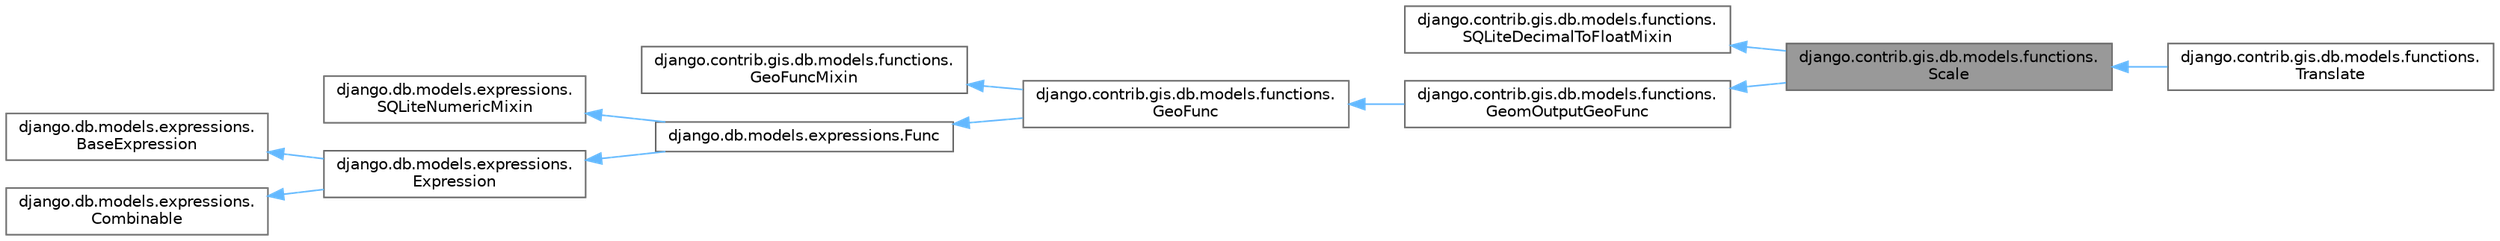 digraph "django.contrib.gis.db.models.functions.Scale"
{
 // LATEX_PDF_SIZE
  bgcolor="transparent";
  edge [fontname=Helvetica,fontsize=10,labelfontname=Helvetica,labelfontsize=10];
  node [fontname=Helvetica,fontsize=10,shape=box,height=0.2,width=0.4];
  rankdir="LR";
  Node1 [id="Node000001",label="django.contrib.gis.db.models.functions.\lScale",height=0.2,width=0.4,color="gray40", fillcolor="grey60", style="filled", fontcolor="black",tooltip=" "];
  Node2 -> Node1 [id="edge11_Node000001_Node000002",dir="back",color="steelblue1",style="solid",tooltip=" "];
  Node2 [id="Node000002",label="django.contrib.gis.db.models.functions.\lSQLiteDecimalToFloatMixin",height=0.2,width=0.4,color="gray40", fillcolor="white", style="filled",URL="$classdjango_1_1contrib_1_1gis_1_1db_1_1models_1_1functions_1_1SQLiteDecimalToFloatMixin.html",tooltip=" "];
  Node3 -> Node1 [id="edge12_Node000001_Node000003",dir="back",color="steelblue1",style="solid",tooltip=" "];
  Node3 [id="Node000003",label="django.contrib.gis.db.models.functions.\lGeomOutputGeoFunc",height=0.2,width=0.4,color="gray40", fillcolor="white", style="filled",URL="$classdjango_1_1contrib_1_1gis_1_1db_1_1models_1_1functions_1_1GeomOutputGeoFunc.html",tooltip=" "];
  Node4 -> Node3 [id="edge13_Node000003_Node000004",dir="back",color="steelblue1",style="solid",tooltip=" "];
  Node4 [id="Node000004",label="django.contrib.gis.db.models.functions.\lGeoFunc",height=0.2,width=0.4,color="gray40", fillcolor="white", style="filled",URL="$classdjango_1_1contrib_1_1gis_1_1db_1_1models_1_1functions_1_1GeoFunc.html",tooltip=" "];
  Node5 -> Node4 [id="edge14_Node000004_Node000005",dir="back",color="steelblue1",style="solid",tooltip=" "];
  Node5 [id="Node000005",label="django.contrib.gis.db.models.functions.\lGeoFuncMixin",height=0.2,width=0.4,color="gray40", fillcolor="white", style="filled",URL="$classdjango_1_1contrib_1_1gis_1_1db_1_1models_1_1functions_1_1GeoFuncMixin.html",tooltip=" "];
  Node6 -> Node4 [id="edge15_Node000004_Node000006",dir="back",color="steelblue1",style="solid",tooltip=" "];
  Node6 [id="Node000006",label="django.db.models.expressions.Func",height=0.2,width=0.4,color="gray40", fillcolor="white", style="filled",URL="$classdjango_1_1db_1_1models_1_1expressions_1_1Func.html",tooltip=" "];
  Node7 -> Node6 [id="edge16_Node000006_Node000007",dir="back",color="steelblue1",style="solid",tooltip=" "];
  Node7 [id="Node000007",label="django.db.models.expressions.\lSQLiteNumericMixin",height=0.2,width=0.4,color="gray40", fillcolor="white", style="filled",URL="$classdjango_1_1db_1_1models_1_1expressions_1_1SQLiteNumericMixin.html",tooltip=" "];
  Node8 -> Node6 [id="edge17_Node000006_Node000008",dir="back",color="steelblue1",style="solid",tooltip=" "];
  Node8 [id="Node000008",label="django.db.models.expressions.\lExpression",height=0.2,width=0.4,color="gray40", fillcolor="white", style="filled",URL="$classdjango_1_1db_1_1models_1_1expressions_1_1Expression.html",tooltip=" "];
  Node9 -> Node8 [id="edge18_Node000008_Node000009",dir="back",color="steelblue1",style="solid",tooltip=" "];
  Node9 [id="Node000009",label="django.db.models.expressions.\lBaseExpression",height=0.2,width=0.4,color="gray40", fillcolor="white", style="filled",URL="$classdjango_1_1db_1_1models_1_1expressions_1_1BaseExpression.html",tooltip=" "];
  Node10 -> Node8 [id="edge19_Node000008_Node000010",dir="back",color="steelblue1",style="solid",tooltip=" "];
  Node10 [id="Node000010",label="django.db.models.expressions.\lCombinable",height=0.2,width=0.4,color="gray40", fillcolor="white", style="filled",URL="$classdjango_1_1db_1_1models_1_1expressions_1_1Combinable.html",tooltip=" "];
  Node1 -> Node11 [id="edge20_Node000001_Node000011",dir="back",color="steelblue1",style="solid",tooltip=" "];
  Node11 [id="Node000011",label="django.contrib.gis.db.models.functions.\lTranslate",height=0.2,width=0.4,color="gray40", fillcolor="white", style="filled",URL="$classdjango_1_1contrib_1_1gis_1_1db_1_1models_1_1functions_1_1Translate.html",tooltip=" "];
}
